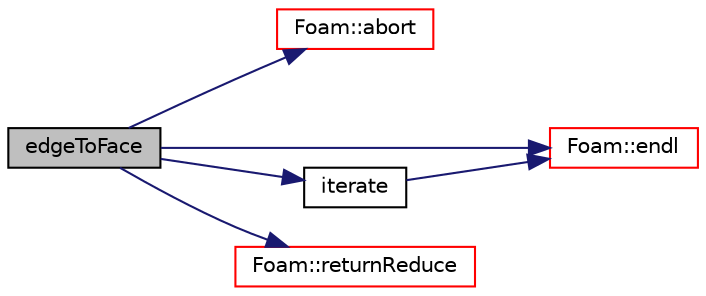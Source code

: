 digraph "edgeToFace"
{
  bgcolor="transparent";
  edge [fontname="Helvetica",fontsize="10",labelfontname="Helvetica",labelfontsize="10"];
  node [fontname="Helvetica",fontsize="10",shape=record];
  rankdir="LR";
  Node406 [label="edgeToFace",height=0.2,width=0.4,color="black", fillcolor="grey75", style="filled", fontcolor="black"];
  Node406 -> Node407 [color="midnightblue",fontsize="10",style="solid",fontname="Helvetica"];
  Node407 [label="Foam::abort",height=0.2,width=0.4,color="red",URL="$a21851.html#a447107a607d03e417307c203fa5fb44b"];
  Node406 -> Node414 [color="midnightblue",fontsize="10",style="solid",fontname="Helvetica"];
  Node414 [label="Foam::endl",height=0.2,width=0.4,color="red",URL="$a21851.html#a2db8fe02a0d3909e9351bb4275b23ce4",tooltip="Add newline and flush stream. "];
  Node406 -> Node452 [color="midnightblue",fontsize="10",style="solid",fontname="Helvetica"];
  Node452 [label="iterate",height=0.2,width=0.4,color="black",URL="$a25965.html#a8f898fd0e592fd902741616e1f087497",tooltip="Iterate until no changes or maxIter reached. Returns actual. "];
  Node452 -> Node414 [color="midnightblue",fontsize="10",style="solid",fontname="Helvetica"];
  Node406 -> Node453 [color="midnightblue",fontsize="10",style="solid",fontname="Helvetica"];
  Node453 [label="Foam::returnReduce",height=0.2,width=0.4,color="red",URL="$a21851.html#a8d528a67d2a9c6fe4fb94bc86872624b"];
}
